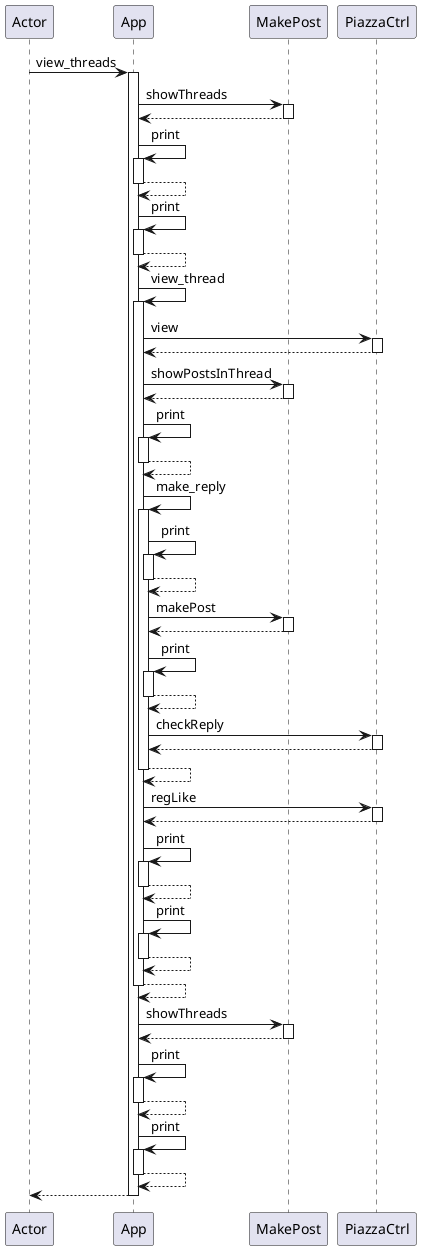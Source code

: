 @startuml
participant Actor
Actor -> App : view_threads
activate App
App -> MakePost : showThreads
activate MakePost
MakePost --> App
deactivate MakePost
App -> App : print
activate App
App --> App
deactivate App
App -> App : print
activate App
App --> App
deactivate App
App -> App : view_thread
activate App
App -> PiazzaCtrl : view
activate PiazzaCtrl
PiazzaCtrl --> App
deactivate PiazzaCtrl
App -> MakePost : showPostsInThread
activate MakePost
MakePost --> App
deactivate MakePost
App -> App : print
activate App
App --> App
deactivate App
App -> App : make_reply
activate App
App -> App : print
activate App
App --> App
deactivate App
App -> MakePost : makePost
activate MakePost
MakePost --> App
deactivate MakePost
App -> App : print
activate App
App --> App
deactivate App
App -> PiazzaCtrl : checkReply
activate PiazzaCtrl
PiazzaCtrl --> App
deactivate PiazzaCtrl
App --> App
deactivate App
App -> PiazzaCtrl : regLike
activate PiazzaCtrl
PiazzaCtrl --> App
deactivate PiazzaCtrl
App -> App : print
activate App
App --> App
deactivate App
App -> App : print
activate App
App --> App
deactivate App
App --> App
deactivate App
App -> MakePost : showThreads
activate MakePost
MakePost --> App
deactivate MakePost
App -> App : print
activate App
App --> App
deactivate App
App -> App : print
activate App
App --> App
deactivate App
return
@enduml